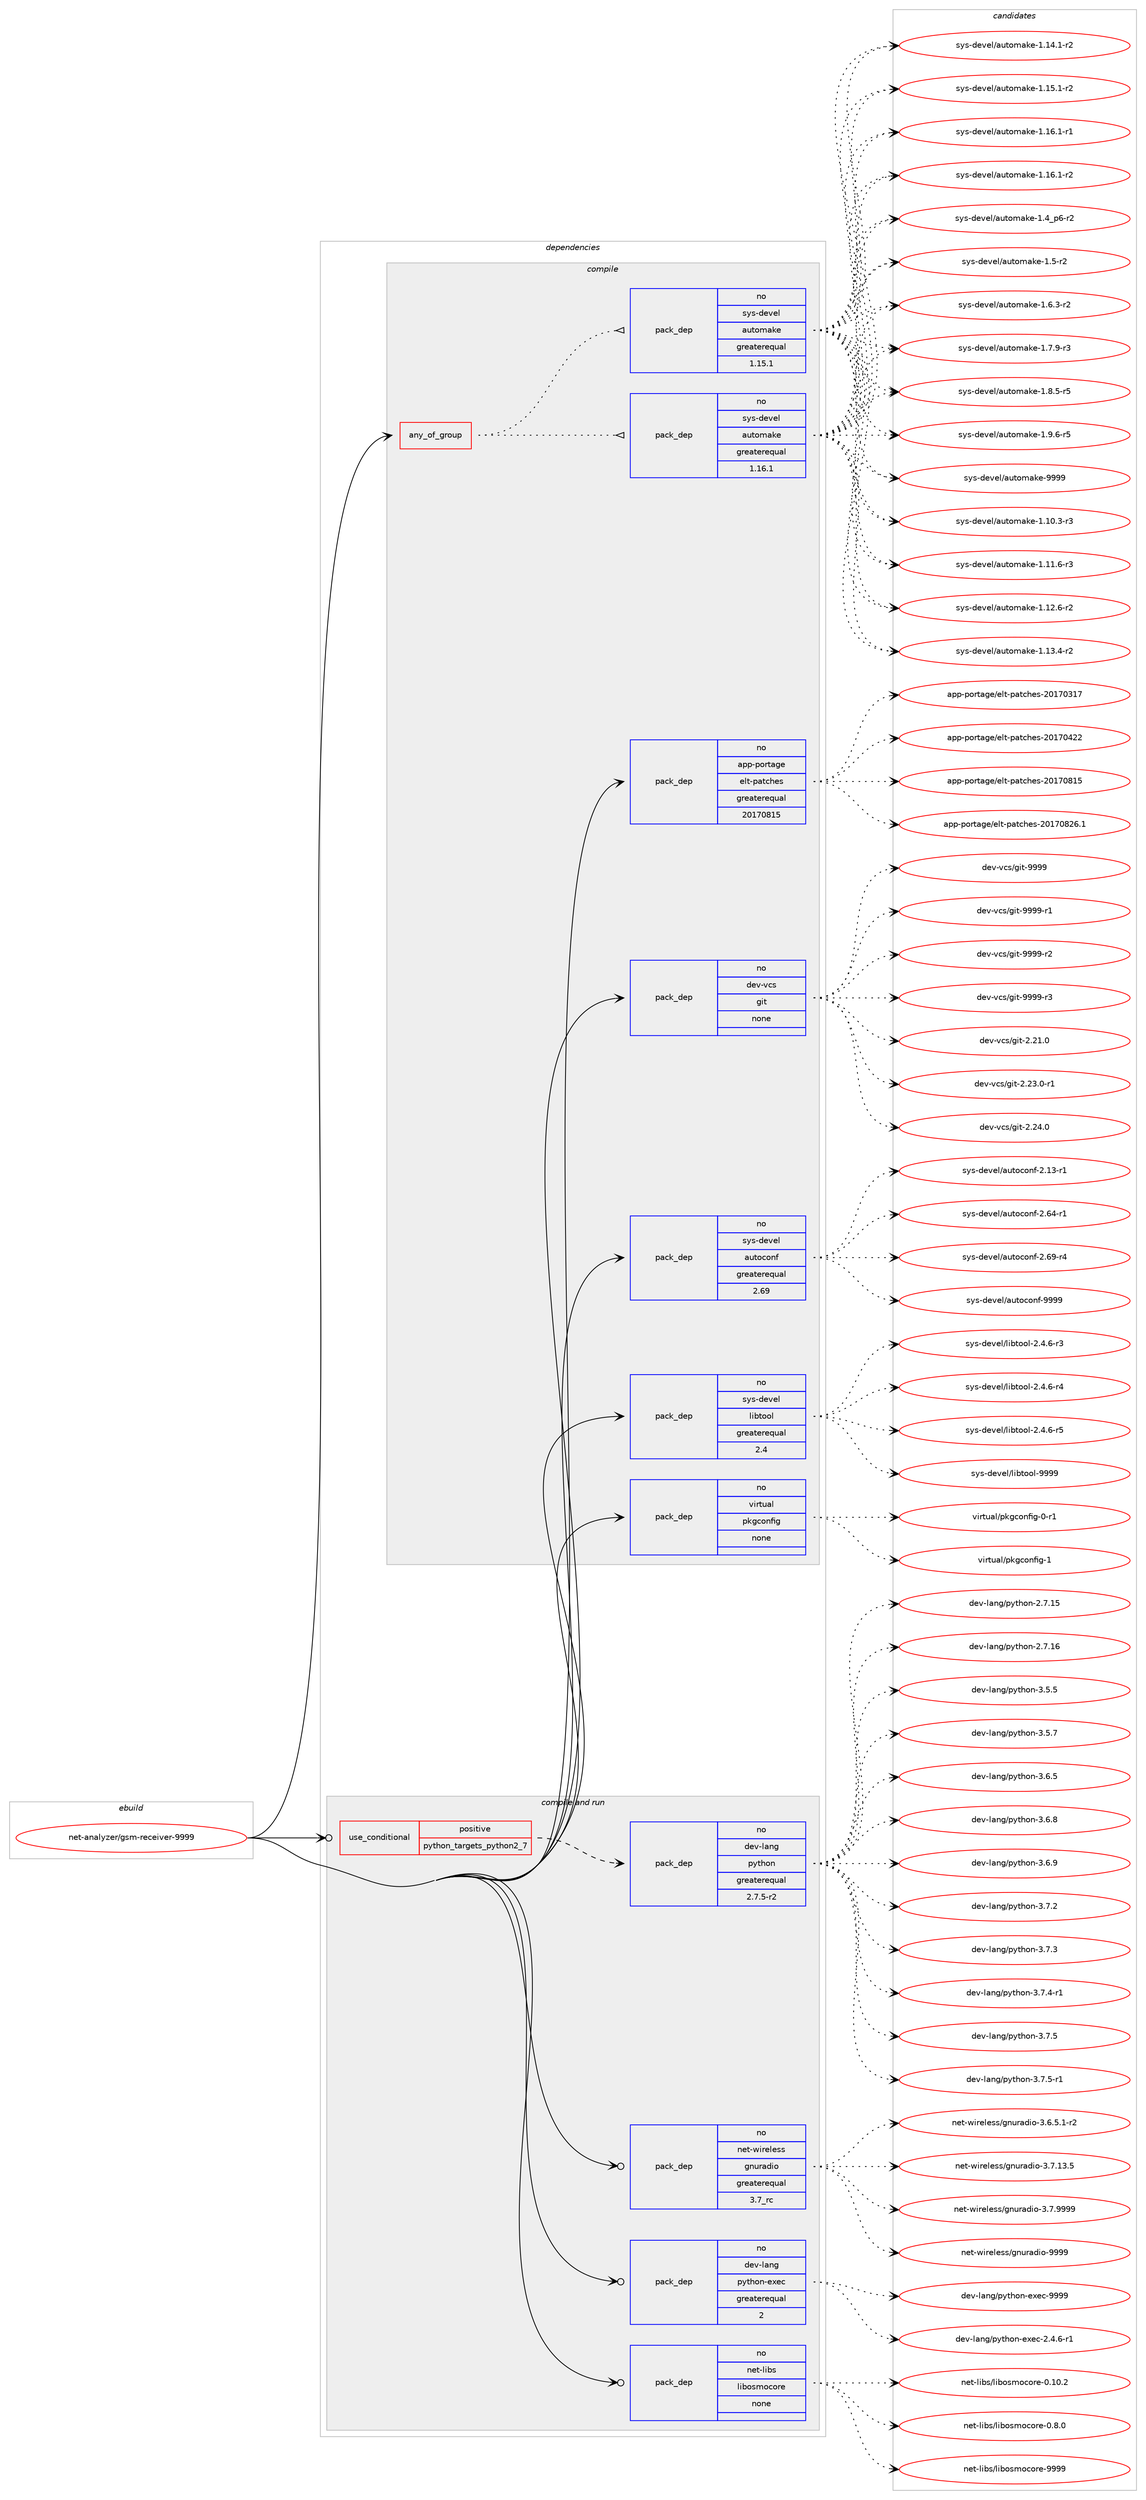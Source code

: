 digraph prolog {

# *************
# Graph options
# *************

newrank=true;
concentrate=true;
compound=true;
graph [rankdir=LR,fontname=Helvetica,fontsize=10,ranksep=1.5];#, ranksep=2.5, nodesep=0.2];
edge  [arrowhead=vee];
node  [fontname=Helvetica,fontsize=10];

# **********
# The ebuild
# **********

subgraph cluster_leftcol {
color=gray;
rank=same;
label=<<i>ebuild</i>>;
id [label="net-analyzer/gsm-receiver-9999", color=red, width=4, href="../net-analyzer/gsm-receiver-9999.svg"];
}

# ****************
# The dependencies
# ****************

subgraph cluster_midcol {
color=gray;
label=<<i>dependencies</i>>;
subgraph cluster_compile {
fillcolor="#eeeeee";
style=filled;
label=<<i>compile</i>>;
subgraph any13725 {
dependency812482 [label=<<TABLE BORDER="0" CELLBORDER="1" CELLSPACING="0" CELLPADDING="4"><TR><TD CELLPADDING="10">any_of_group</TD></TR></TABLE>>, shape=none, color=red];subgraph pack600597 {
dependency812483 [label=<<TABLE BORDER="0" CELLBORDER="1" CELLSPACING="0" CELLPADDING="4" WIDTH="220"><TR><TD ROWSPAN="6" CELLPADDING="30">pack_dep</TD></TR><TR><TD WIDTH="110">no</TD></TR><TR><TD>sys-devel</TD></TR><TR><TD>automake</TD></TR><TR><TD>greaterequal</TD></TR><TR><TD>1.16.1</TD></TR></TABLE>>, shape=none, color=blue];
}
dependency812482:e -> dependency812483:w [weight=20,style="dotted",arrowhead="oinv"];
subgraph pack600598 {
dependency812484 [label=<<TABLE BORDER="0" CELLBORDER="1" CELLSPACING="0" CELLPADDING="4" WIDTH="220"><TR><TD ROWSPAN="6" CELLPADDING="30">pack_dep</TD></TR><TR><TD WIDTH="110">no</TD></TR><TR><TD>sys-devel</TD></TR><TR><TD>automake</TD></TR><TR><TD>greaterequal</TD></TR><TR><TD>1.15.1</TD></TR></TABLE>>, shape=none, color=blue];
}
dependency812482:e -> dependency812484:w [weight=20,style="dotted",arrowhead="oinv"];
}
id:e -> dependency812482:w [weight=20,style="solid",arrowhead="vee"];
subgraph pack600599 {
dependency812485 [label=<<TABLE BORDER="0" CELLBORDER="1" CELLSPACING="0" CELLPADDING="4" WIDTH="220"><TR><TD ROWSPAN="6" CELLPADDING="30">pack_dep</TD></TR><TR><TD WIDTH="110">no</TD></TR><TR><TD>app-portage</TD></TR><TR><TD>elt-patches</TD></TR><TR><TD>greaterequal</TD></TR><TR><TD>20170815</TD></TR></TABLE>>, shape=none, color=blue];
}
id:e -> dependency812485:w [weight=20,style="solid",arrowhead="vee"];
subgraph pack600600 {
dependency812486 [label=<<TABLE BORDER="0" CELLBORDER="1" CELLSPACING="0" CELLPADDING="4" WIDTH="220"><TR><TD ROWSPAN="6" CELLPADDING="30">pack_dep</TD></TR><TR><TD WIDTH="110">no</TD></TR><TR><TD>dev-vcs</TD></TR><TR><TD>git</TD></TR><TR><TD>none</TD></TR><TR><TD></TD></TR></TABLE>>, shape=none, color=blue];
}
id:e -> dependency812486:w [weight=20,style="solid",arrowhead="vee"];
subgraph pack600601 {
dependency812487 [label=<<TABLE BORDER="0" CELLBORDER="1" CELLSPACING="0" CELLPADDING="4" WIDTH="220"><TR><TD ROWSPAN="6" CELLPADDING="30">pack_dep</TD></TR><TR><TD WIDTH="110">no</TD></TR><TR><TD>sys-devel</TD></TR><TR><TD>autoconf</TD></TR><TR><TD>greaterequal</TD></TR><TR><TD>2.69</TD></TR></TABLE>>, shape=none, color=blue];
}
id:e -> dependency812487:w [weight=20,style="solid",arrowhead="vee"];
subgraph pack600602 {
dependency812488 [label=<<TABLE BORDER="0" CELLBORDER="1" CELLSPACING="0" CELLPADDING="4" WIDTH="220"><TR><TD ROWSPAN="6" CELLPADDING="30">pack_dep</TD></TR><TR><TD WIDTH="110">no</TD></TR><TR><TD>sys-devel</TD></TR><TR><TD>libtool</TD></TR><TR><TD>greaterequal</TD></TR><TR><TD>2.4</TD></TR></TABLE>>, shape=none, color=blue];
}
id:e -> dependency812488:w [weight=20,style="solid",arrowhead="vee"];
subgraph pack600603 {
dependency812489 [label=<<TABLE BORDER="0" CELLBORDER="1" CELLSPACING="0" CELLPADDING="4" WIDTH="220"><TR><TD ROWSPAN="6" CELLPADDING="30">pack_dep</TD></TR><TR><TD WIDTH="110">no</TD></TR><TR><TD>virtual</TD></TR><TR><TD>pkgconfig</TD></TR><TR><TD>none</TD></TR><TR><TD></TD></TR></TABLE>>, shape=none, color=blue];
}
id:e -> dependency812489:w [weight=20,style="solid",arrowhead="vee"];
}
subgraph cluster_compileandrun {
fillcolor="#eeeeee";
style=filled;
label=<<i>compile and run</i>>;
subgraph cond197710 {
dependency812490 [label=<<TABLE BORDER="0" CELLBORDER="1" CELLSPACING="0" CELLPADDING="4"><TR><TD ROWSPAN="3" CELLPADDING="10">use_conditional</TD></TR><TR><TD>positive</TD></TR><TR><TD>python_targets_python2_7</TD></TR></TABLE>>, shape=none, color=red];
subgraph pack600604 {
dependency812491 [label=<<TABLE BORDER="0" CELLBORDER="1" CELLSPACING="0" CELLPADDING="4" WIDTH="220"><TR><TD ROWSPAN="6" CELLPADDING="30">pack_dep</TD></TR><TR><TD WIDTH="110">no</TD></TR><TR><TD>dev-lang</TD></TR><TR><TD>python</TD></TR><TR><TD>greaterequal</TD></TR><TR><TD>2.7.5-r2</TD></TR></TABLE>>, shape=none, color=blue];
}
dependency812490:e -> dependency812491:w [weight=20,style="dashed",arrowhead="vee"];
}
id:e -> dependency812490:w [weight=20,style="solid",arrowhead="odotvee"];
subgraph pack600605 {
dependency812492 [label=<<TABLE BORDER="0" CELLBORDER="1" CELLSPACING="0" CELLPADDING="4" WIDTH="220"><TR><TD ROWSPAN="6" CELLPADDING="30">pack_dep</TD></TR><TR><TD WIDTH="110">no</TD></TR><TR><TD>dev-lang</TD></TR><TR><TD>python-exec</TD></TR><TR><TD>greaterequal</TD></TR><TR><TD>2</TD></TR></TABLE>>, shape=none, color=blue];
}
id:e -> dependency812492:w [weight=20,style="solid",arrowhead="odotvee"];
subgraph pack600606 {
dependency812493 [label=<<TABLE BORDER="0" CELLBORDER="1" CELLSPACING="0" CELLPADDING="4" WIDTH="220"><TR><TD ROWSPAN="6" CELLPADDING="30">pack_dep</TD></TR><TR><TD WIDTH="110">no</TD></TR><TR><TD>net-libs</TD></TR><TR><TD>libosmocore</TD></TR><TR><TD>none</TD></TR><TR><TD></TD></TR></TABLE>>, shape=none, color=blue];
}
id:e -> dependency812493:w [weight=20,style="solid",arrowhead="odotvee"];
subgraph pack600607 {
dependency812494 [label=<<TABLE BORDER="0" CELLBORDER="1" CELLSPACING="0" CELLPADDING="4" WIDTH="220"><TR><TD ROWSPAN="6" CELLPADDING="30">pack_dep</TD></TR><TR><TD WIDTH="110">no</TD></TR><TR><TD>net-wireless</TD></TR><TR><TD>gnuradio</TD></TR><TR><TD>greaterequal</TD></TR><TR><TD>3.7_rc</TD></TR></TABLE>>, shape=none, color=blue];
}
id:e -> dependency812494:w [weight=20,style="solid",arrowhead="odotvee"];
}
subgraph cluster_run {
fillcolor="#eeeeee";
style=filled;
label=<<i>run</i>>;
}
}

# **************
# The candidates
# **************

subgraph cluster_choices {
rank=same;
color=gray;
label=<<i>candidates</i>>;

subgraph choice600597 {
color=black;
nodesep=1;
choice11512111545100101118101108479711711611110997107101454946494846514511451 [label="sys-devel/automake-1.10.3-r3", color=red, width=4,href="../sys-devel/automake-1.10.3-r3.svg"];
choice11512111545100101118101108479711711611110997107101454946494946544511451 [label="sys-devel/automake-1.11.6-r3", color=red, width=4,href="../sys-devel/automake-1.11.6-r3.svg"];
choice11512111545100101118101108479711711611110997107101454946495046544511450 [label="sys-devel/automake-1.12.6-r2", color=red, width=4,href="../sys-devel/automake-1.12.6-r2.svg"];
choice11512111545100101118101108479711711611110997107101454946495146524511450 [label="sys-devel/automake-1.13.4-r2", color=red, width=4,href="../sys-devel/automake-1.13.4-r2.svg"];
choice11512111545100101118101108479711711611110997107101454946495246494511450 [label="sys-devel/automake-1.14.1-r2", color=red, width=4,href="../sys-devel/automake-1.14.1-r2.svg"];
choice11512111545100101118101108479711711611110997107101454946495346494511450 [label="sys-devel/automake-1.15.1-r2", color=red, width=4,href="../sys-devel/automake-1.15.1-r2.svg"];
choice11512111545100101118101108479711711611110997107101454946495446494511449 [label="sys-devel/automake-1.16.1-r1", color=red, width=4,href="../sys-devel/automake-1.16.1-r1.svg"];
choice11512111545100101118101108479711711611110997107101454946495446494511450 [label="sys-devel/automake-1.16.1-r2", color=red, width=4,href="../sys-devel/automake-1.16.1-r2.svg"];
choice115121115451001011181011084797117116111109971071014549465295112544511450 [label="sys-devel/automake-1.4_p6-r2", color=red, width=4,href="../sys-devel/automake-1.4_p6-r2.svg"];
choice11512111545100101118101108479711711611110997107101454946534511450 [label="sys-devel/automake-1.5-r2", color=red, width=4,href="../sys-devel/automake-1.5-r2.svg"];
choice115121115451001011181011084797117116111109971071014549465446514511450 [label="sys-devel/automake-1.6.3-r2", color=red, width=4,href="../sys-devel/automake-1.6.3-r2.svg"];
choice115121115451001011181011084797117116111109971071014549465546574511451 [label="sys-devel/automake-1.7.9-r3", color=red, width=4,href="../sys-devel/automake-1.7.9-r3.svg"];
choice115121115451001011181011084797117116111109971071014549465646534511453 [label="sys-devel/automake-1.8.5-r5", color=red, width=4,href="../sys-devel/automake-1.8.5-r5.svg"];
choice115121115451001011181011084797117116111109971071014549465746544511453 [label="sys-devel/automake-1.9.6-r5", color=red, width=4,href="../sys-devel/automake-1.9.6-r5.svg"];
choice115121115451001011181011084797117116111109971071014557575757 [label="sys-devel/automake-9999", color=red, width=4,href="../sys-devel/automake-9999.svg"];
dependency812483:e -> choice11512111545100101118101108479711711611110997107101454946494846514511451:w [style=dotted,weight="100"];
dependency812483:e -> choice11512111545100101118101108479711711611110997107101454946494946544511451:w [style=dotted,weight="100"];
dependency812483:e -> choice11512111545100101118101108479711711611110997107101454946495046544511450:w [style=dotted,weight="100"];
dependency812483:e -> choice11512111545100101118101108479711711611110997107101454946495146524511450:w [style=dotted,weight="100"];
dependency812483:e -> choice11512111545100101118101108479711711611110997107101454946495246494511450:w [style=dotted,weight="100"];
dependency812483:e -> choice11512111545100101118101108479711711611110997107101454946495346494511450:w [style=dotted,weight="100"];
dependency812483:e -> choice11512111545100101118101108479711711611110997107101454946495446494511449:w [style=dotted,weight="100"];
dependency812483:e -> choice11512111545100101118101108479711711611110997107101454946495446494511450:w [style=dotted,weight="100"];
dependency812483:e -> choice115121115451001011181011084797117116111109971071014549465295112544511450:w [style=dotted,weight="100"];
dependency812483:e -> choice11512111545100101118101108479711711611110997107101454946534511450:w [style=dotted,weight="100"];
dependency812483:e -> choice115121115451001011181011084797117116111109971071014549465446514511450:w [style=dotted,weight="100"];
dependency812483:e -> choice115121115451001011181011084797117116111109971071014549465546574511451:w [style=dotted,weight="100"];
dependency812483:e -> choice115121115451001011181011084797117116111109971071014549465646534511453:w [style=dotted,weight="100"];
dependency812483:e -> choice115121115451001011181011084797117116111109971071014549465746544511453:w [style=dotted,weight="100"];
dependency812483:e -> choice115121115451001011181011084797117116111109971071014557575757:w [style=dotted,weight="100"];
}
subgraph choice600598 {
color=black;
nodesep=1;
choice11512111545100101118101108479711711611110997107101454946494846514511451 [label="sys-devel/automake-1.10.3-r3", color=red, width=4,href="../sys-devel/automake-1.10.3-r3.svg"];
choice11512111545100101118101108479711711611110997107101454946494946544511451 [label="sys-devel/automake-1.11.6-r3", color=red, width=4,href="../sys-devel/automake-1.11.6-r3.svg"];
choice11512111545100101118101108479711711611110997107101454946495046544511450 [label="sys-devel/automake-1.12.6-r2", color=red, width=4,href="../sys-devel/automake-1.12.6-r2.svg"];
choice11512111545100101118101108479711711611110997107101454946495146524511450 [label="sys-devel/automake-1.13.4-r2", color=red, width=4,href="../sys-devel/automake-1.13.4-r2.svg"];
choice11512111545100101118101108479711711611110997107101454946495246494511450 [label="sys-devel/automake-1.14.1-r2", color=red, width=4,href="../sys-devel/automake-1.14.1-r2.svg"];
choice11512111545100101118101108479711711611110997107101454946495346494511450 [label="sys-devel/automake-1.15.1-r2", color=red, width=4,href="../sys-devel/automake-1.15.1-r2.svg"];
choice11512111545100101118101108479711711611110997107101454946495446494511449 [label="sys-devel/automake-1.16.1-r1", color=red, width=4,href="../sys-devel/automake-1.16.1-r1.svg"];
choice11512111545100101118101108479711711611110997107101454946495446494511450 [label="sys-devel/automake-1.16.1-r2", color=red, width=4,href="../sys-devel/automake-1.16.1-r2.svg"];
choice115121115451001011181011084797117116111109971071014549465295112544511450 [label="sys-devel/automake-1.4_p6-r2", color=red, width=4,href="../sys-devel/automake-1.4_p6-r2.svg"];
choice11512111545100101118101108479711711611110997107101454946534511450 [label="sys-devel/automake-1.5-r2", color=red, width=4,href="../sys-devel/automake-1.5-r2.svg"];
choice115121115451001011181011084797117116111109971071014549465446514511450 [label="sys-devel/automake-1.6.3-r2", color=red, width=4,href="../sys-devel/automake-1.6.3-r2.svg"];
choice115121115451001011181011084797117116111109971071014549465546574511451 [label="sys-devel/automake-1.7.9-r3", color=red, width=4,href="../sys-devel/automake-1.7.9-r3.svg"];
choice115121115451001011181011084797117116111109971071014549465646534511453 [label="sys-devel/automake-1.8.5-r5", color=red, width=4,href="../sys-devel/automake-1.8.5-r5.svg"];
choice115121115451001011181011084797117116111109971071014549465746544511453 [label="sys-devel/automake-1.9.6-r5", color=red, width=4,href="../sys-devel/automake-1.9.6-r5.svg"];
choice115121115451001011181011084797117116111109971071014557575757 [label="sys-devel/automake-9999", color=red, width=4,href="../sys-devel/automake-9999.svg"];
dependency812484:e -> choice11512111545100101118101108479711711611110997107101454946494846514511451:w [style=dotted,weight="100"];
dependency812484:e -> choice11512111545100101118101108479711711611110997107101454946494946544511451:w [style=dotted,weight="100"];
dependency812484:e -> choice11512111545100101118101108479711711611110997107101454946495046544511450:w [style=dotted,weight="100"];
dependency812484:e -> choice11512111545100101118101108479711711611110997107101454946495146524511450:w [style=dotted,weight="100"];
dependency812484:e -> choice11512111545100101118101108479711711611110997107101454946495246494511450:w [style=dotted,weight="100"];
dependency812484:e -> choice11512111545100101118101108479711711611110997107101454946495346494511450:w [style=dotted,weight="100"];
dependency812484:e -> choice11512111545100101118101108479711711611110997107101454946495446494511449:w [style=dotted,weight="100"];
dependency812484:e -> choice11512111545100101118101108479711711611110997107101454946495446494511450:w [style=dotted,weight="100"];
dependency812484:e -> choice115121115451001011181011084797117116111109971071014549465295112544511450:w [style=dotted,weight="100"];
dependency812484:e -> choice11512111545100101118101108479711711611110997107101454946534511450:w [style=dotted,weight="100"];
dependency812484:e -> choice115121115451001011181011084797117116111109971071014549465446514511450:w [style=dotted,weight="100"];
dependency812484:e -> choice115121115451001011181011084797117116111109971071014549465546574511451:w [style=dotted,weight="100"];
dependency812484:e -> choice115121115451001011181011084797117116111109971071014549465646534511453:w [style=dotted,weight="100"];
dependency812484:e -> choice115121115451001011181011084797117116111109971071014549465746544511453:w [style=dotted,weight="100"];
dependency812484:e -> choice115121115451001011181011084797117116111109971071014557575757:w [style=dotted,weight="100"];
}
subgraph choice600599 {
color=black;
nodesep=1;
choice97112112451121111141169710310147101108116451129711699104101115455048495548514955 [label="app-portage/elt-patches-20170317", color=red, width=4,href="../app-portage/elt-patches-20170317.svg"];
choice97112112451121111141169710310147101108116451129711699104101115455048495548525050 [label="app-portage/elt-patches-20170422", color=red, width=4,href="../app-portage/elt-patches-20170422.svg"];
choice97112112451121111141169710310147101108116451129711699104101115455048495548564953 [label="app-portage/elt-patches-20170815", color=red, width=4,href="../app-portage/elt-patches-20170815.svg"];
choice971121124511211111411697103101471011081164511297116991041011154550484955485650544649 [label="app-portage/elt-patches-20170826.1", color=red, width=4,href="../app-portage/elt-patches-20170826.1.svg"];
dependency812485:e -> choice97112112451121111141169710310147101108116451129711699104101115455048495548514955:w [style=dotted,weight="100"];
dependency812485:e -> choice97112112451121111141169710310147101108116451129711699104101115455048495548525050:w [style=dotted,weight="100"];
dependency812485:e -> choice97112112451121111141169710310147101108116451129711699104101115455048495548564953:w [style=dotted,weight="100"];
dependency812485:e -> choice971121124511211111411697103101471011081164511297116991041011154550484955485650544649:w [style=dotted,weight="100"];
}
subgraph choice600600 {
color=black;
nodesep=1;
choice10010111845118991154710310511645504650494648 [label="dev-vcs/git-2.21.0", color=red, width=4,href="../dev-vcs/git-2.21.0.svg"];
choice100101118451189911547103105116455046505146484511449 [label="dev-vcs/git-2.23.0-r1", color=red, width=4,href="../dev-vcs/git-2.23.0-r1.svg"];
choice10010111845118991154710310511645504650524648 [label="dev-vcs/git-2.24.0", color=red, width=4,href="../dev-vcs/git-2.24.0.svg"];
choice1001011184511899115471031051164557575757 [label="dev-vcs/git-9999", color=red, width=4,href="../dev-vcs/git-9999.svg"];
choice10010111845118991154710310511645575757574511449 [label="dev-vcs/git-9999-r1", color=red, width=4,href="../dev-vcs/git-9999-r1.svg"];
choice10010111845118991154710310511645575757574511450 [label="dev-vcs/git-9999-r2", color=red, width=4,href="../dev-vcs/git-9999-r2.svg"];
choice10010111845118991154710310511645575757574511451 [label="dev-vcs/git-9999-r3", color=red, width=4,href="../dev-vcs/git-9999-r3.svg"];
dependency812486:e -> choice10010111845118991154710310511645504650494648:w [style=dotted,weight="100"];
dependency812486:e -> choice100101118451189911547103105116455046505146484511449:w [style=dotted,weight="100"];
dependency812486:e -> choice10010111845118991154710310511645504650524648:w [style=dotted,weight="100"];
dependency812486:e -> choice1001011184511899115471031051164557575757:w [style=dotted,weight="100"];
dependency812486:e -> choice10010111845118991154710310511645575757574511449:w [style=dotted,weight="100"];
dependency812486:e -> choice10010111845118991154710310511645575757574511450:w [style=dotted,weight="100"];
dependency812486:e -> choice10010111845118991154710310511645575757574511451:w [style=dotted,weight="100"];
}
subgraph choice600601 {
color=black;
nodesep=1;
choice1151211154510010111810110847971171161119911111010245504649514511449 [label="sys-devel/autoconf-2.13-r1", color=red, width=4,href="../sys-devel/autoconf-2.13-r1.svg"];
choice1151211154510010111810110847971171161119911111010245504654524511449 [label="sys-devel/autoconf-2.64-r1", color=red, width=4,href="../sys-devel/autoconf-2.64-r1.svg"];
choice1151211154510010111810110847971171161119911111010245504654574511452 [label="sys-devel/autoconf-2.69-r4", color=red, width=4,href="../sys-devel/autoconf-2.69-r4.svg"];
choice115121115451001011181011084797117116111991111101024557575757 [label="sys-devel/autoconf-9999", color=red, width=4,href="../sys-devel/autoconf-9999.svg"];
dependency812487:e -> choice1151211154510010111810110847971171161119911111010245504649514511449:w [style=dotted,weight="100"];
dependency812487:e -> choice1151211154510010111810110847971171161119911111010245504654524511449:w [style=dotted,weight="100"];
dependency812487:e -> choice1151211154510010111810110847971171161119911111010245504654574511452:w [style=dotted,weight="100"];
dependency812487:e -> choice115121115451001011181011084797117116111991111101024557575757:w [style=dotted,weight="100"];
}
subgraph choice600602 {
color=black;
nodesep=1;
choice1151211154510010111810110847108105981161111111084550465246544511451 [label="sys-devel/libtool-2.4.6-r3", color=red, width=4,href="../sys-devel/libtool-2.4.6-r3.svg"];
choice1151211154510010111810110847108105981161111111084550465246544511452 [label="sys-devel/libtool-2.4.6-r4", color=red, width=4,href="../sys-devel/libtool-2.4.6-r4.svg"];
choice1151211154510010111810110847108105981161111111084550465246544511453 [label="sys-devel/libtool-2.4.6-r5", color=red, width=4,href="../sys-devel/libtool-2.4.6-r5.svg"];
choice1151211154510010111810110847108105981161111111084557575757 [label="sys-devel/libtool-9999", color=red, width=4,href="../sys-devel/libtool-9999.svg"];
dependency812488:e -> choice1151211154510010111810110847108105981161111111084550465246544511451:w [style=dotted,weight="100"];
dependency812488:e -> choice1151211154510010111810110847108105981161111111084550465246544511452:w [style=dotted,weight="100"];
dependency812488:e -> choice1151211154510010111810110847108105981161111111084550465246544511453:w [style=dotted,weight="100"];
dependency812488:e -> choice1151211154510010111810110847108105981161111111084557575757:w [style=dotted,weight="100"];
}
subgraph choice600603 {
color=black;
nodesep=1;
choice11810511411611797108471121071039911111010210510345484511449 [label="virtual/pkgconfig-0-r1", color=red, width=4,href="../virtual/pkgconfig-0-r1.svg"];
choice1181051141161179710847112107103991111101021051034549 [label="virtual/pkgconfig-1", color=red, width=4,href="../virtual/pkgconfig-1.svg"];
dependency812489:e -> choice11810511411611797108471121071039911111010210510345484511449:w [style=dotted,weight="100"];
dependency812489:e -> choice1181051141161179710847112107103991111101021051034549:w [style=dotted,weight="100"];
}
subgraph choice600604 {
color=black;
nodesep=1;
choice10010111845108971101034711212111610411111045504655464953 [label="dev-lang/python-2.7.15", color=red, width=4,href="../dev-lang/python-2.7.15.svg"];
choice10010111845108971101034711212111610411111045504655464954 [label="dev-lang/python-2.7.16", color=red, width=4,href="../dev-lang/python-2.7.16.svg"];
choice100101118451089711010347112121116104111110455146534653 [label="dev-lang/python-3.5.5", color=red, width=4,href="../dev-lang/python-3.5.5.svg"];
choice100101118451089711010347112121116104111110455146534655 [label="dev-lang/python-3.5.7", color=red, width=4,href="../dev-lang/python-3.5.7.svg"];
choice100101118451089711010347112121116104111110455146544653 [label="dev-lang/python-3.6.5", color=red, width=4,href="../dev-lang/python-3.6.5.svg"];
choice100101118451089711010347112121116104111110455146544656 [label="dev-lang/python-3.6.8", color=red, width=4,href="../dev-lang/python-3.6.8.svg"];
choice100101118451089711010347112121116104111110455146544657 [label="dev-lang/python-3.6.9", color=red, width=4,href="../dev-lang/python-3.6.9.svg"];
choice100101118451089711010347112121116104111110455146554650 [label="dev-lang/python-3.7.2", color=red, width=4,href="../dev-lang/python-3.7.2.svg"];
choice100101118451089711010347112121116104111110455146554651 [label="dev-lang/python-3.7.3", color=red, width=4,href="../dev-lang/python-3.7.3.svg"];
choice1001011184510897110103471121211161041111104551465546524511449 [label="dev-lang/python-3.7.4-r1", color=red, width=4,href="../dev-lang/python-3.7.4-r1.svg"];
choice100101118451089711010347112121116104111110455146554653 [label="dev-lang/python-3.7.5", color=red, width=4,href="../dev-lang/python-3.7.5.svg"];
choice1001011184510897110103471121211161041111104551465546534511449 [label="dev-lang/python-3.7.5-r1", color=red, width=4,href="../dev-lang/python-3.7.5-r1.svg"];
dependency812491:e -> choice10010111845108971101034711212111610411111045504655464953:w [style=dotted,weight="100"];
dependency812491:e -> choice10010111845108971101034711212111610411111045504655464954:w [style=dotted,weight="100"];
dependency812491:e -> choice100101118451089711010347112121116104111110455146534653:w [style=dotted,weight="100"];
dependency812491:e -> choice100101118451089711010347112121116104111110455146534655:w [style=dotted,weight="100"];
dependency812491:e -> choice100101118451089711010347112121116104111110455146544653:w [style=dotted,weight="100"];
dependency812491:e -> choice100101118451089711010347112121116104111110455146544656:w [style=dotted,weight="100"];
dependency812491:e -> choice100101118451089711010347112121116104111110455146544657:w [style=dotted,weight="100"];
dependency812491:e -> choice100101118451089711010347112121116104111110455146554650:w [style=dotted,weight="100"];
dependency812491:e -> choice100101118451089711010347112121116104111110455146554651:w [style=dotted,weight="100"];
dependency812491:e -> choice1001011184510897110103471121211161041111104551465546524511449:w [style=dotted,weight="100"];
dependency812491:e -> choice100101118451089711010347112121116104111110455146554653:w [style=dotted,weight="100"];
dependency812491:e -> choice1001011184510897110103471121211161041111104551465546534511449:w [style=dotted,weight="100"];
}
subgraph choice600605 {
color=black;
nodesep=1;
choice10010111845108971101034711212111610411111045101120101994550465246544511449 [label="dev-lang/python-exec-2.4.6-r1", color=red, width=4,href="../dev-lang/python-exec-2.4.6-r1.svg"];
choice10010111845108971101034711212111610411111045101120101994557575757 [label="dev-lang/python-exec-9999", color=red, width=4,href="../dev-lang/python-exec-9999.svg"];
dependency812492:e -> choice10010111845108971101034711212111610411111045101120101994550465246544511449:w [style=dotted,weight="100"];
dependency812492:e -> choice10010111845108971101034711212111610411111045101120101994557575757:w [style=dotted,weight="100"];
}
subgraph choice600606 {
color=black;
nodesep=1;
choice110101116451081059811547108105981111151091119911111410145484649484650 [label="net-libs/libosmocore-0.10.2", color=red, width=4,href="../net-libs/libosmocore-0.10.2.svg"];
choice1101011164510810598115471081059811111510911199111114101454846564648 [label="net-libs/libosmocore-0.8.0", color=red, width=4,href="../net-libs/libosmocore-0.8.0.svg"];
choice11010111645108105981154710810598111115109111991111141014557575757 [label="net-libs/libosmocore-9999", color=red, width=4,href="../net-libs/libosmocore-9999.svg"];
dependency812493:e -> choice110101116451081059811547108105981111151091119911111410145484649484650:w [style=dotted,weight="100"];
dependency812493:e -> choice1101011164510810598115471081059811111510911199111114101454846564648:w [style=dotted,weight="100"];
dependency812493:e -> choice11010111645108105981154710810598111115109111991111141014557575757:w [style=dotted,weight="100"];
}
subgraph choice600607 {
color=black;
nodesep=1;
choice11010111645119105114101108101115115471031101171149710010511145514654465346494511450 [label="net-wireless/gnuradio-3.6.5.1-r2", color=red, width=4,href="../net-wireless/gnuradio-3.6.5.1-r2.svg"];
choice110101116451191051141011081011151154710311011711497100105111455146554649514653 [label="net-wireless/gnuradio-3.7.13.5", color=red, width=4,href="../net-wireless/gnuradio-3.7.13.5.svg"];
choice110101116451191051141011081011151154710311011711497100105111455146554657575757 [label="net-wireless/gnuradio-3.7.9999", color=red, width=4,href="../net-wireless/gnuradio-3.7.9999.svg"];
choice1101011164511910511410110810111511547103110117114971001051114557575757 [label="net-wireless/gnuradio-9999", color=red, width=4,href="../net-wireless/gnuradio-9999.svg"];
dependency812494:e -> choice11010111645119105114101108101115115471031101171149710010511145514654465346494511450:w [style=dotted,weight="100"];
dependency812494:e -> choice110101116451191051141011081011151154710311011711497100105111455146554649514653:w [style=dotted,weight="100"];
dependency812494:e -> choice110101116451191051141011081011151154710311011711497100105111455146554657575757:w [style=dotted,weight="100"];
dependency812494:e -> choice1101011164511910511410110810111511547103110117114971001051114557575757:w [style=dotted,weight="100"];
}
}

}
